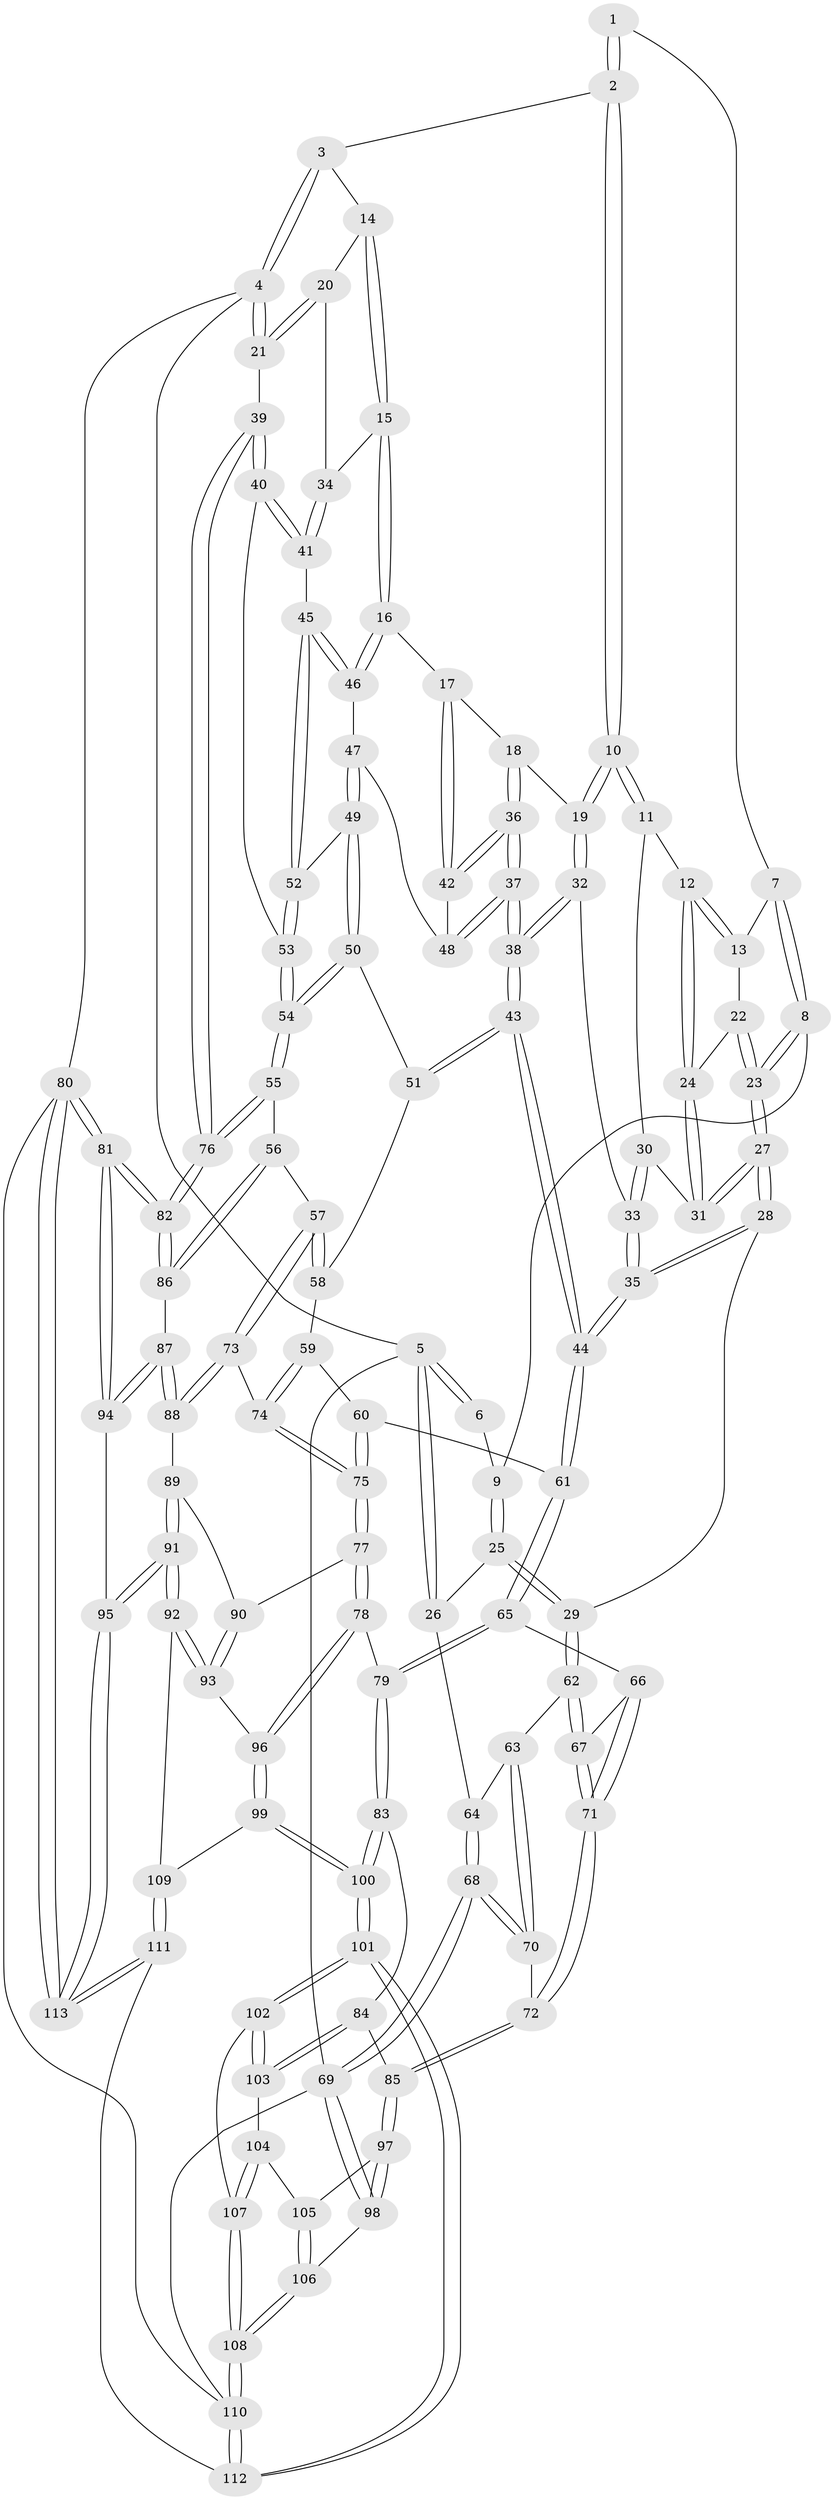 // Generated by graph-tools (version 1.1) at 2025/38/03/09/25 02:38:25]
// undirected, 113 vertices, 279 edges
graph export_dot {
graph [start="1"]
  node [color=gray90,style=filled];
  1 [pos="+0.34883389309776663+0"];
  2 [pos="+0.5652983343930539+0"];
  3 [pos="+0.7565341500688207+0"];
  4 [pos="+1+0"];
  5 [pos="+0+0"];
  6 [pos="+0.02913174663747085+0"];
  7 [pos="+0.3198899361655932+0"];
  8 [pos="+0.23080827002943463+0.06929645925443205"];
  9 [pos="+0.15463284506228728+0.041438835718528105"];
  10 [pos="+0.5181940093741116+0.053731971926134735"];
  11 [pos="+0.42052782000224836+0.07932782766502125"];
  12 [pos="+0.38156019875306585+0.07243906466689896"];
  13 [pos="+0.343489492748824+0.04701662359980883"];
  14 [pos="+0.7570723160318098+0"];
  15 [pos="+0.743062762764666+0.11385529600022566"];
  16 [pos="+0.7429626852147284+0.11403812247699857"];
  17 [pos="+0.6405657674724725+0.14657917519050132"];
  18 [pos="+0.560693517073406+0.10561389238863259"];
  19 [pos="+0.5244766183977501+0.07682077835864078"];
  20 [pos="+0.8985852209567423+0.1138374504436739"];
  21 [pos="+1+0.02343698734644801"];
  22 [pos="+0.3258449701062656+0.07256390589405476"];
  23 [pos="+0.26031373627922494+0.12639089743673018"];
  24 [pos="+0.3536210366975696+0.1368471574426478"];
  25 [pos="+0.08645052301397606+0.1660973707692422"];
  26 [pos="+0+0.11174534798497135"];
  27 [pos="+0.2624818518220943+0.25741940949614744"];
  28 [pos="+0.2533399599449034+0.29799577238888636"];
  29 [pos="+0.23814141719818369+0.3018817822342211"];
  30 [pos="+0.39821591199717254+0.1342016121103855"];
  31 [pos="+0.3528612359742132+0.14379910759034129"];
  32 [pos="+0.5067641683170659+0.1148003743018988"];
  33 [pos="+0.4309470280531229+0.17582958352307201"];
  34 [pos="+0.8780448359263487+0.13599985789585883"];
  35 [pos="+0.3630290579643081+0.3323010201187005"];
  36 [pos="+0.5668945427983443+0.26353614525742264"];
  37 [pos="+0.5479742352421078+0.2981127727953688"];
  38 [pos="+0.514186656167016+0.332258753458439"];
  39 [pos="+1+0.31550096844869174"];
  40 [pos="+1+0.30940890786391706"];
  41 [pos="+0.8999496444468021+0.2640695331166133"];
  42 [pos="+0.6333054025882903+0.18858847294914755"];
  43 [pos="+0.513302562323752+0.3338107921316767"];
  44 [pos="+0.43399477388537266+0.3763563389074297"];
  45 [pos="+0.8738293266648822+0.26693709416018246"];
  46 [pos="+0.7641582271781863+0.22777194522726174"];
  47 [pos="+0.7239482216617689+0.26834268155287283"];
  48 [pos="+0.6875581611219653+0.2576312428801861"];
  49 [pos="+0.7175817041835494+0.341364541522678"];
  50 [pos="+0.7169192869876508+0.34279107445108714"];
  51 [pos="+0.6215452113800983+0.368843580639007"];
  52 [pos="+0.8225128561588315+0.33169901436546156"];
  53 [pos="+0.8192629120945362+0.4623638342250476"];
  54 [pos="+0.7949446412387371+0.4979835572095945"];
  55 [pos="+0.7942794380889715+0.5020147449522484"];
  56 [pos="+0.7876433793899063+0.5102263785101416"];
  57 [pos="+0.7506211450082549+0.5241891262273213"];
  58 [pos="+0.6430495157365937+0.41940353116691065"];
  59 [pos="+0.5938371240421974+0.5048453327911093"];
  60 [pos="+0.4935248060304853+0.4530264731413285"];
  61 [pos="+0.43816979021561103+0.4061543941436667"];
  62 [pos="+0.20583976272162302+0.3378593556620666"];
  63 [pos="+0.14845427750823634+0.372284492191671"];
  64 [pos="+0+0.17673521057233285"];
  65 [pos="+0.39814023075669797+0.5230175634137272"];
  66 [pos="+0.38050671376193984+0.5273030736624393"];
  67 [pos="+0.2351928705054157+0.49580026493665214"];
  68 [pos="+0+0.5630991079858381"];
  69 [pos="+0+0.8146141518436212"];
  70 [pos="+0+0.5571249184269289"];
  71 [pos="+0.22421306142301167+0.5912832181381568"];
  72 [pos="+0.16422163746526322+0.6740797228800162"];
  73 [pos="+0.676616964663702+0.5794611202617693"];
  74 [pos="+0.6706845004781465+0.5790024835795002"];
  75 [pos="+0.5561560854371655+0.6336994019123943"];
  76 [pos="+1+0.5584301491316911"];
  77 [pos="+0.5150483727092833+0.6724360115767326"];
  78 [pos="+0.45812861626874624+0.7121516766156112"];
  79 [pos="+0.43169998405330223+0.7038793029107204"];
  80 [pos="+1+1"];
  81 [pos="+1+0.9094038816946003"];
  82 [pos="+1+0.6910493333752757"];
  83 [pos="+0.3648833787699366+0.7302127222395712"];
  84 [pos="+0.33967352733619194+0.7364577657066725"];
  85 [pos="+0.18351793679082531+0.7107222990514809"];
  86 [pos="+0.8901339400067155+0.7216200113502513"];
  87 [pos="+0.8886534212246328+0.7227532799847697"];
  88 [pos="+0.697497592174507+0.665438146647562"];
  89 [pos="+0.6916553117605589+0.6886126236554072"];
  90 [pos="+0.6358444312970082+0.7088471021897986"];
  91 [pos="+0.7170747492052209+0.9174044959198709"];
  92 [pos="+0.5716961605358567+0.8372859926009556"];
  93 [pos="+0.5577075429218303+0.8256064183321793"];
  94 [pos="+0.742500480585806+0.9221895418576861"];
  95 [pos="+0.7298220942097233+0.9306859760879977"];
  96 [pos="+0.5244229714483951+0.8044870959634913"];
  97 [pos="+0.17637390818012133+0.7289067248654113"];
  98 [pos="+0+0.8421753961752874"];
  99 [pos="+0.4315985168137634+0.9084083544776187"];
  100 [pos="+0.41024912862605156+0.9201025357210968"];
  101 [pos="+0.3522112992157467+0.9801847687699657"];
  102 [pos="+0.3251946685592677+0.9503221580995329"];
  103 [pos="+0.32439153576975793+0.8688204717226876"];
  104 [pos="+0.17987081711462954+0.8496363401089088"];
  105 [pos="+0.17063772452006054+0.8012933761220326"];
  106 [pos="+0.038012639639430114+0.8916606377258856"];
  107 [pos="+0.187407344424975+0.9149958449209248"];
  108 [pos="+0.10771051978467112+1"];
  109 [pos="+0.4920454388943293+0.9465485979528564"];
  110 [pos="+0.010232424993346388+1"];
  111 [pos="+0.5025149251236283+1"];
  112 [pos="+0.39773486556677595+1"];
  113 [pos="+0.7031136971123694+1"];
  1 -- 2;
  1 -- 2;
  1 -- 7;
  2 -- 3;
  2 -- 10;
  2 -- 10;
  3 -- 4;
  3 -- 4;
  3 -- 14;
  4 -- 5;
  4 -- 21;
  4 -- 21;
  4 -- 80;
  5 -- 6;
  5 -- 6;
  5 -- 26;
  5 -- 26;
  5 -- 69;
  6 -- 9;
  7 -- 8;
  7 -- 8;
  7 -- 13;
  8 -- 9;
  8 -- 23;
  8 -- 23;
  9 -- 25;
  9 -- 25;
  10 -- 11;
  10 -- 11;
  10 -- 19;
  10 -- 19;
  11 -- 12;
  11 -- 30;
  12 -- 13;
  12 -- 13;
  12 -- 24;
  12 -- 24;
  13 -- 22;
  14 -- 15;
  14 -- 15;
  14 -- 20;
  15 -- 16;
  15 -- 16;
  15 -- 34;
  16 -- 17;
  16 -- 46;
  16 -- 46;
  17 -- 18;
  17 -- 42;
  17 -- 42;
  18 -- 19;
  18 -- 36;
  18 -- 36;
  19 -- 32;
  19 -- 32;
  20 -- 21;
  20 -- 21;
  20 -- 34;
  21 -- 39;
  22 -- 23;
  22 -- 23;
  22 -- 24;
  23 -- 27;
  23 -- 27;
  24 -- 31;
  24 -- 31;
  25 -- 26;
  25 -- 29;
  25 -- 29;
  26 -- 64;
  27 -- 28;
  27 -- 28;
  27 -- 31;
  27 -- 31;
  28 -- 29;
  28 -- 35;
  28 -- 35;
  29 -- 62;
  29 -- 62;
  30 -- 31;
  30 -- 33;
  30 -- 33;
  32 -- 33;
  32 -- 38;
  32 -- 38;
  33 -- 35;
  33 -- 35;
  34 -- 41;
  34 -- 41;
  35 -- 44;
  35 -- 44;
  36 -- 37;
  36 -- 37;
  36 -- 42;
  36 -- 42;
  37 -- 38;
  37 -- 38;
  37 -- 48;
  37 -- 48;
  38 -- 43;
  38 -- 43;
  39 -- 40;
  39 -- 40;
  39 -- 76;
  39 -- 76;
  40 -- 41;
  40 -- 41;
  40 -- 53;
  41 -- 45;
  42 -- 48;
  43 -- 44;
  43 -- 44;
  43 -- 51;
  43 -- 51;
  44 -- 61;
  44 -- 61;
  45 -- 46;
  45 -- 46;
  45 -- 52;
  45 -- 52;
  46 -- 47;
  47 -- 48;
  47 -- 49;
  47 -- 49;
  49 -- 50;
  49 -- 50;
  49 -- 52;
  50 -- 51;
  50 -- 54;
  50 -- 54;
  51 -- 58;
  52 -- 53;
  52 -- 53;
  53 -- 54;
  53 -- 54;
  54 -- 55;
  54 -- 55;
  55 -- 56;
  55 -- 76;
  55 -- 76;
  56 -- 57;
  56 -- 86;
  56 -- 86;
  57 -- 58;
  57 -- 58;
  57 -- 73;
  57 -- 73;
  58 -- 59;
  59 -- 60;
  59 -- 74;
  59 -- 74;
  60 -- 61;
  60 -- 75;
  60 -- 75;
  61 -- 65;
  61 -- 65;
  62 -- 63;
  62 -- 67;
  62 -- 67;
  63 -- 64;
  63 -- 70;
  63 -- 70;
  64 -- 68;
  64 -- 68;
  65 -- 66;
  65 -- 79;
  65 -- 79;
  66 -- 67;
  66 -- 71;
  66 -- 71;
  67 -- 71;
  67 -- 71;
  68 -- 69;
  68 -- 69;
  68 -- 70;
  68 -- 70;
  69 -- 98;
  69 -- 98;
  69 -- 110;
  70 -- 72;
  71 -- 72;
  71 -- 72;
  72 -- 85;
  72 -- 85;
  73 -- 74;
  73 -- 88;
  73 -- 88;
  74 -- 75;
  74 -- 75;
  75 -- 77;
  75 -- 77;
  76 -- 82;
  76 -- 82;
  77 -- 78;
  77 -- 78;
  77 -- 90;
  78 -- 79;
  78 -- 96;
  78 -- 96;
  79 -- 83;
  79 -- 83;
  80 -- 81;
  80 -- 81;
  80 -- 113;
  80 -- 113;
  80 -- 110;
  81 -- 82;
  81 -- 82;
  81 -- 94;
  81 -- 94;
  82 -- 86;
  82 -- 86;
  83 -- 84;
  83 -- 100;
  83 -- 100;
  84 -- 85;
  84 -- 103;
  84 -- 103;
  85 -- 97;
  85 -- 97;
  86 -- 87;
  87 -- 88;
  87 -- 88;
  87 -- 94;
  87 -- 94;
  88 -- 89;
  89 -- 90;
  89 -- 91;
  89 -- 91;
  90 -- 93;
  90 -- 93;
  91 -- 92;
  91 -- 92;
  91 -- 95;
  91 -- 95;
  92 -- 93;
  92 -- 93;
  92 -- 109;
  93 -- 96;
  94 -- 95;
  95 -- 113;
  95 -- 113;
  96 -- 99;
  96 -- 99;
  97 -- 98;
  97 -- 98;
  97 -- 105;
  98 -- 106;
  99 -- 100;
  99 -- 100;
  99 -- 109;
  100 -- 101;
  100 -- 101;
  101 -- 102;
  101 -- 102;
  101 -- 112;
  101 -- 112;
  102 -- 103;
  102 -- 103;
  102 -- 107;
  103 -- 104;
  104 -- 105;
  104 -- 107;
  104 -- 107;
  105 -- 106;
  105 -- 106;
  106 -- 108;
  106 -- 108;
  107 -- 108;
  107 -- 108;
  108 -- 110;
  108 -- 110;
  109 -- 111;
  109 -- 111;
  110 -- 112;
  110 -- 112;
  111 -- 112;
  111 -- 113;
  111 -- 113;
}
